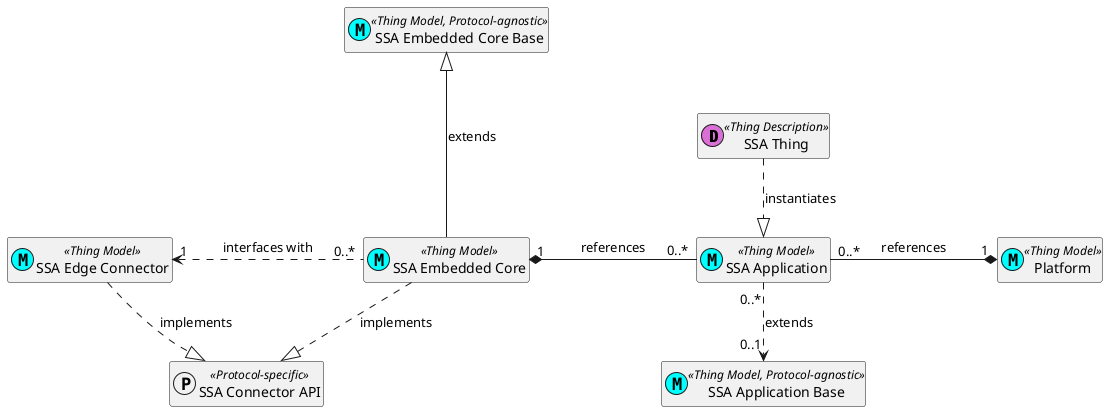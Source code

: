 @startuml

skinparam nodesep 100

class "SSA Thing" as ssat << (D, orchid) Thing Description >>

class "SSA Application Base" as abtm  << (M, cyan) Thing Model, Protocol-agnostic >>

class "SSA Application" as atm << (M, cyan) Thing Model >>

class "SSA Embedded Core Base" as rbtm << (M, cyan) Thing Model, Protocol-agnostic >>

class "SSA Embedded Core" as rtm << (M, cyan) Thing Model >>

class "Platform" as ptm << (M, cyan) Thing Model >>

class "SSA Edge Connector" as ectm << (M, cyan) Thing Model >>

protocol "SSA Connector API" as capi << Protocol-specific >>

ssat ..|> atm : instantiates
atm "0..*"..> "0..1" abtm : extends

atm "0..*" -right--* "1" ptm : references
atm "0..*" -left--* "1" rtm : references

rtm -up--|> rbtm : extends

rtm ..|> capi : implements
ectm ..|> capi : implements

rtm "0..*" -left..> "1" ectm : interfaces with

hide empty members

@enduml
